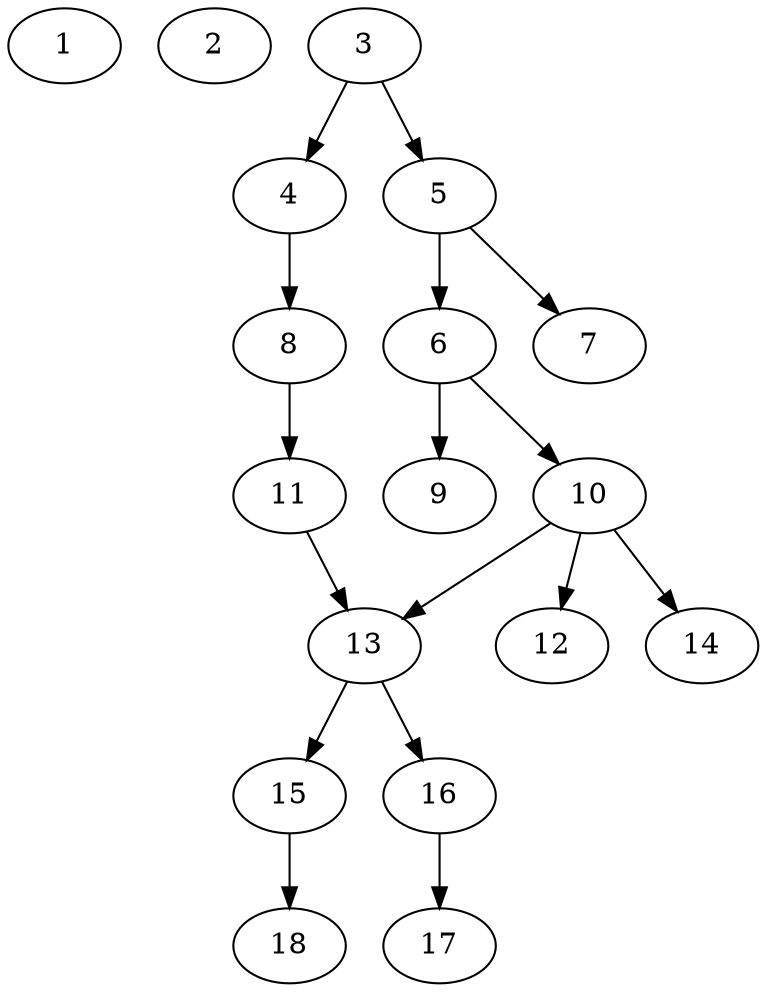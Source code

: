 // DAG (tier=1-easy, mode=compute, n=18, ccr=0.282, fat=0.475, density=0.377, regular=0.680, jump=0.012, mindata=262144, maxdata=2097152)
// DAG automatically generated by daggen at Sun Aug 24 16:33:32 2025
// /home/ermia/Project/Environments/daggen/bin/daggen --dot --ccr 0.282 --fat 0.475 --regular 0.680 --density 0.377 --jump 0.012 --mindata 262144 --maxdata 2097152 -n 18 
digraph G {
  1 [size="6046139448341889", alpha="0.09", expect_size="3023069724170944"]
  2 [size="5695544833844363", alpha="0.13", expect_size="2847772416922181"]
  3 [size="242196145554040", alpha="0.20", expect_size="121098072777020"]
  3 -> 4 [size ="5315156246528"]
  3 -> 5 [size ="5315156246528"]
  4 [size="26174202578466", alpha="0.08", expect_size="13087101289233"]
  4 -> 8 [size ="998454067200"]
  5 [size="14755503936664120", alpha="0.09", expect_size="7377751968332060"]
  5 -> 6 [size ="7666650841088"]
  5 -> 7 [size ="7666650841088"]
  6 [size="53481688672374", alpha="0.06", expect_size="26740844336187"]
  6 -> 9 [size ="1713826168832"]
  6 -> 10 [size ="1713826168832"]
  7 [size="992148638060773376", alpha="0.01", expect_size="496074319030386688"]
  8 [size="436499786815966", alpha="0.19", expect_size="218249893407983"]
  8 -> 11 [size ="16091237580800"]
  9 [size="35013123256937252", alpha="0.00", expect_size="17506561628468626"]
  10 [size="8146808991645696000", alpha="0.05", expect_size="4073404495822848000"]
  10 -> 12 [size ="32390302924800"]
  10 -> 13 [size ="32390302924800"]
  10 -> 14 [size ="32390302924800"]
  11 [size="76817228659706768", alpha="0.01", expect_size="38408614329853384"]
  11 -> 13 [size ="34739113164800"]
  12 [size="107899545026987", alpha="0.10", expect_size="53949772513493"]
  13 [size="29182253700948532", alpha="0.14", expect_size="14591126850474266"]
  13 -> 15 [size ="14527861096448"]
  13 -> 16 [size ="14527861096448"]
  14 [size="2068274521340804", alpha="0.11", expect_size="1034137260670402"]
  15 [size="528938497082199", alpha="0.14", expect_size="264469248541099"]
  15 -> 18 [size ="1010063900672"]
  16 [size="7713001580772010", alpha="0.03", expect_size="3856500790386005"]
  16 -> 17 [size ="9532445032448"]
  17 [size="320768576299800", alpha="0.17", expect_size="160384288149900"]
  18 [size="15617831606363654", alpha="0.07", expect_size="7808915803181827"]
}